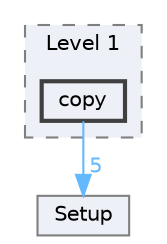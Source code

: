 digraph "SYCL-BLAS/Level 1/copy"
{
 // LATEX_PDF_SIZE
  bgcolor="transparent";
  edge [fontname=Helvetica,fontsize=10,labelfontname=Helvetica,labelfontsize=10];
  node [fontname=Helvetica,fontsize=10,shape=box,height=0.2,width=0.4];
  compound=true
  subgraph clusterdir_4bdbafa1a890e85c566b99a7d5528745 {
    graph [ bgcolor="#edf0f7", pencolor="grey50", label="Level 1", fontname=Helvetica,fontsize=10 style="filled,dashed", URL="dir_4bdbafa1a890e85c566b99a7d5528745.html",tooltip=""]
  dir_1d6be90e8f96798ae3f49dd6839f4864 [label="copy", fillcolor="#edf0f7", color="grey25", style="filled,bold", URL="dir_1d6be90e8f96798ae3f49dd6839f4864.html",tooltip=""];
  }
  dir_2cf803bbad5736ac46e5b9bef0403cf0 [label="Setup", fillcolor="#edf0f7", color="grey50", style="filled", URL="dir_2cf803bbad5736ac46e5b9bef0403cf0.html",tooltip=""];
  dir_1d6be90e8f96798ae3f49dd6839f4864->dir_2cf803bbad5736ac46e5b9bef0403cf0 [headlabel="5", labeldistance=1.5 headhref="dir_000001_000004.html" href="dir_000001_000004.html" color="steelblue1" fontcolor="steelblue1"];
}
